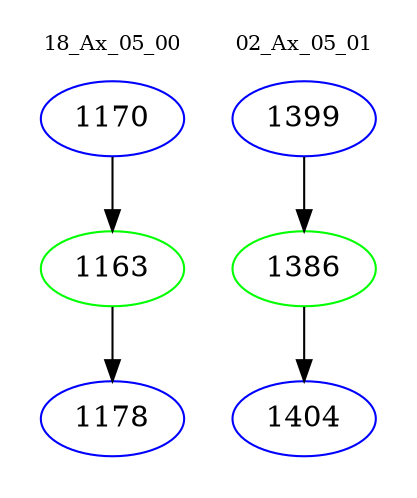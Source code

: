 digraph{
subgraph cluster_0 {
color = white
label = "18_Ax_05_00";
fontsize=10;
T0_1170 [label="1170", color="blue"]
T0_1170 -> T0_1163 [color="black"]
T0_1163 [label="1163", color="green"]
T0_1163 -> T0_1178 [color="black"]
T0_1178 [label="1178", color="blue"]
}
subgraph cluster_1 {
color = white
label = "02_Ax_05_01";
fontsize=10;
T1_1399 [label="1399", color="blue"]
T1_1399 -> T1_1386 [color="black"]
T1_1386 [label="1386", color="green"]
T1_1386 -> T1_1404 [color="black"]
T1_1404 [label="1404", color="blue"]
}
}
